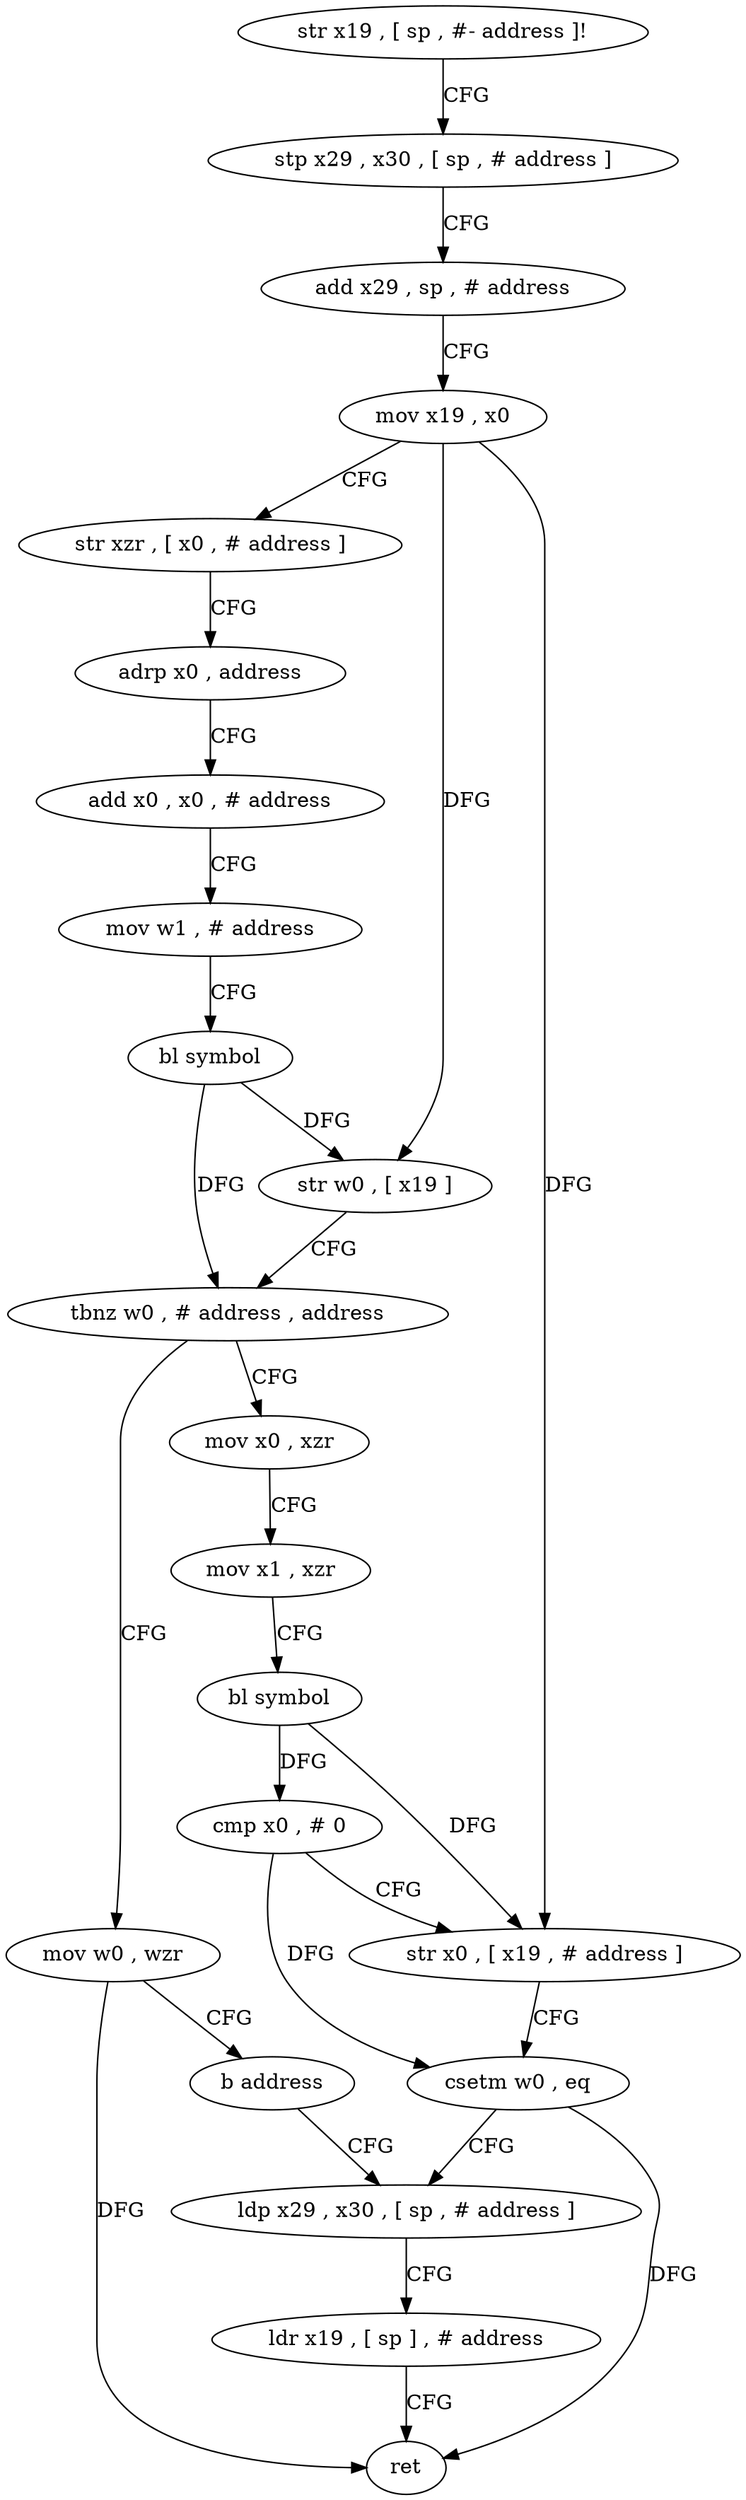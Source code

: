 digraph "func" {
"4230472" [label = "str x19 , [ sp , #- address ]!" ]
"4230476" [label = "stp x29 , x30 , [ sp , # address ]" ]
"4230480" [label = "add x29 , sp , # address" ]
"4230484" [label = "mov x19 , x0" ]
"4230488" [label = "str xzr , [ x0 , # address ]" ]
"4230492" [label = "adrp x0 , address" ]
"4230496" [label = "add x0 , x0 , # address" ]
"4230500" [label = "mov w1 , # address" ]
"4230504" [label = "bl symbol" ]
"4230508" [label = "str w0 , [ x19 ]" ]
"4230512" [label = "tbnz w0 , # address , address" ]
"4230524" [label = "mov x0 , xzr" ]
"4230516" [label = "mov w0 , wzr" ]
"4230528" [label = "mov x1 , xzr" ]
"4230532" [label = "bl symbol" ]
"4230536" [label = "cmp x0 , # 0" ]
"4230540" [label = "str x0 , [ x19 , # address ]" ]
"4230544" [label = "csetm w0 , eq" ]
"4230548" [label = "ldp x29 , x30 , [ sp , # address ]" ]
"4230520" [label = "b address" ]
"4230552" [label = "ldr x19 , [ sp ] , # address" ]
"4230556" [label = "ret" ]
"4230472" -> "4230476" [ label = "CFG" ]
"4230476" -> "4230480" [ label = "CFG" ]
"4230480" -> "4230484" [ label = "CFG" ]
"4230484" -> "4230488" [ label = "CFG" ]
"4230484" -> "4230508" [ label = "DFG" ]
"4230484" -> "4230540" [ label = "DFG" ]
"4230488" -> "4230492" [ label = "CFG" ]
"4230492" -> "4230496" [ label = "CFG" ]
"4230496" -> "4230500" [ label = "CFG" ]
"4230500" -> "4230504" [ label = "CFG" ]
"4230504" -> "4230508" [ label = "DFG" ]
"4230504" -> "4230512" [ label = "DFG" ]
"4230508" -> "4230512" [ label = "CFG" ]
"4230512" -> "4230524" [ label = "CFG" ]
"4230512" -> "4230516" [ label = "CFG" ]
"4230524" -> "4230528" [ label = "CFG" ]
"4230516" -> "4230520" [ label = "CFG" ]
"4230516" -> "4230556" [ label = "DFG" ]
"4230528" -> "4230532" [ label = "CFG" ]
"4230532" -> "4230536" [ label = "DFG" ]
"4230532" -> "4230540" [ label = "DFG" ]
"4230536" -> "4230540" [ label = "CFG" ]
"4230536" -> "4230544" [ label = "DFG" ]
"4230540" -> "4230544" [ label = "CFG" ]
"4230544" -> "4230548" [ label = "CFG" ]
"4230544" -> "4230556" [ label = "DFG" ]
"4230548" -> "4230552" [ label = "CFG" ]
"4230520" -> "4230548" [ label = "CFG" ]
"4230552" -> "4230556" [ label = "CFG" ]
}
